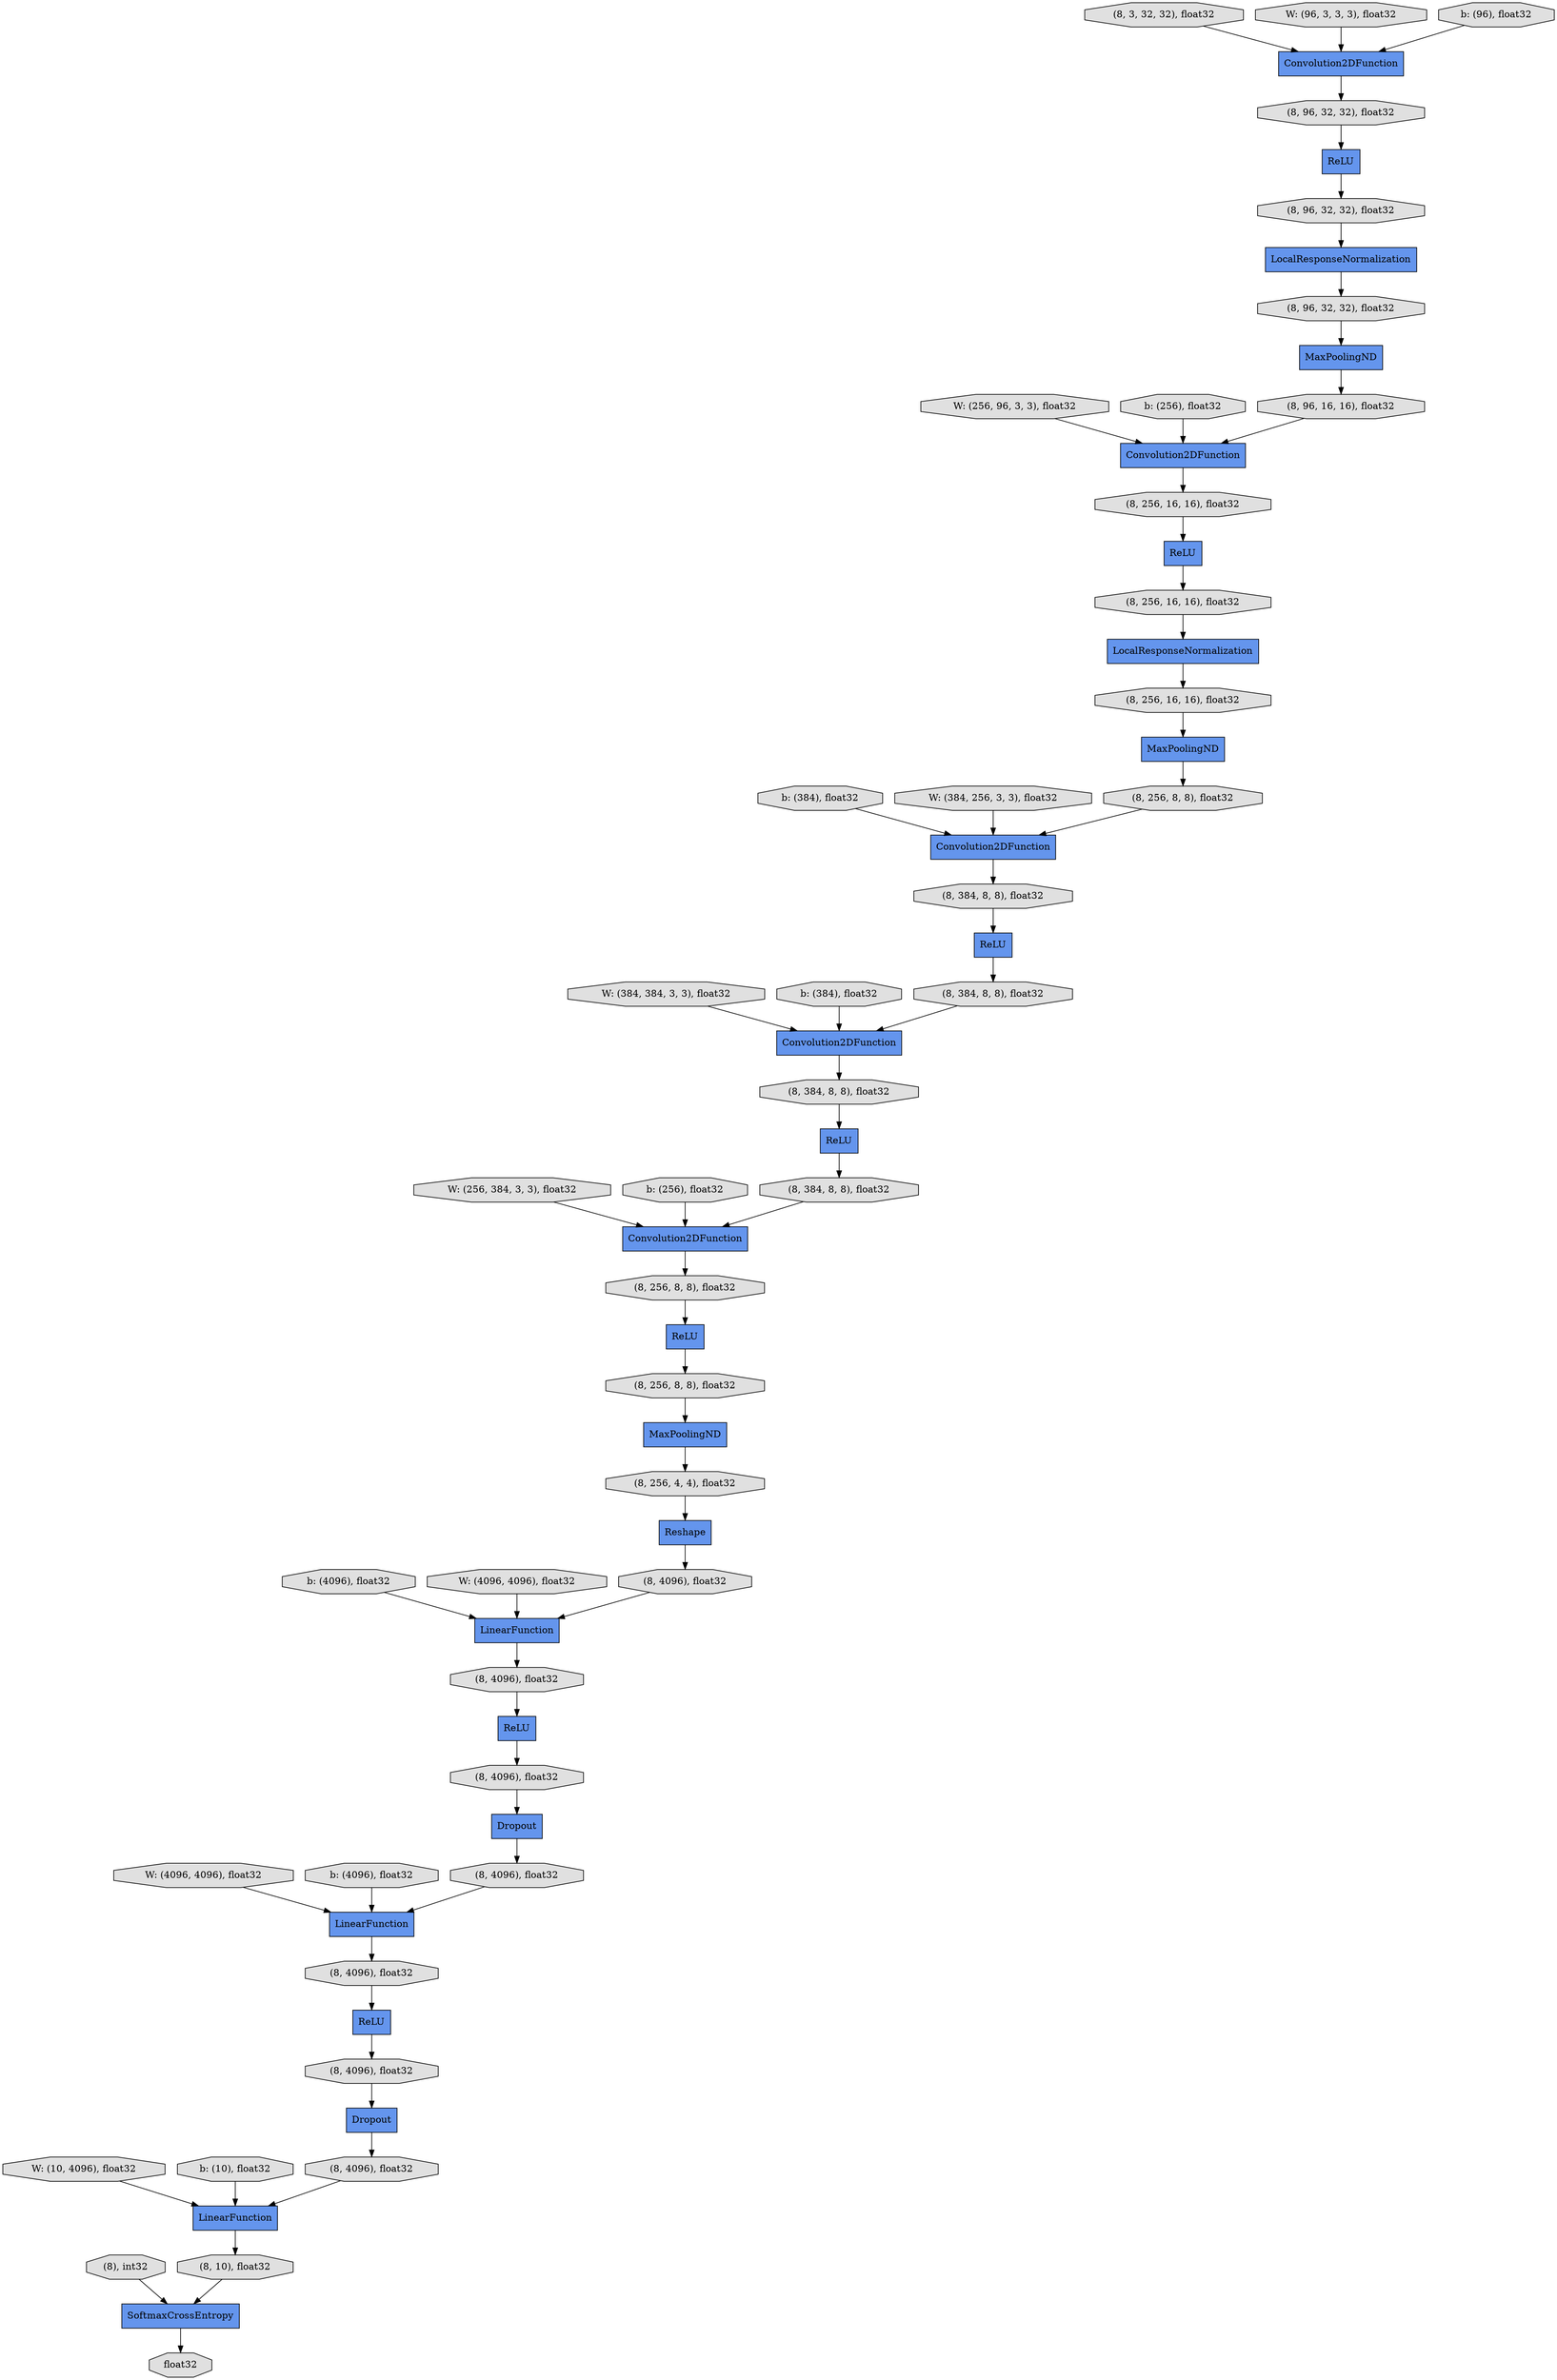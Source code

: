 digraph graphname{rankdir=TB;140608494698560 [label="(8, 96, 32, 32), float32",shape="octagon",fillcolor="#E0E0E0",style="filled"];140608494700624 [label="Reshape",shape="record",fillcolor="#6495ED",style="filled"];140608494739568 [label="(8, 4096), float32",shape="octagon",fillcolor="#E0E0E0",style="filled"];140608494590080 [label="ReLU",shape="record",fillcolor="#6495ED",style="filled"];140608494698656 [label="(8, 96, 16, 16), float32",shape="octagon",fillcolor="#E0E0E0",style="filled"];140608494700720 [label="(8, 256, 8, 8), float32",shape="octagon",fillcolor="#E0E0E0",style="filled"];140608494698704 [label="(8, 256, 16, 16), float32",shape="octagon",fillcolor="#E0E0E0",style="filled"];140608494739712 [label="(8), int32",shape="octagon",fillcolor="#E0E0E0",style="filled"];140608494864752 [label="b: (384), float32",shape="octagon",fillcolor="#E0E0E0",style="filled"];140608494700960 [label="(8, 256, 4, 4), float32",shape="octagon",fillcolor="#E0E0E0",style="filled"];140608494739904 [label="(8, 10), float32",shape="octagon",fillcolor="#E0E0E0",style="filled"];140608494698944 [label="(8, 256, 16, 16), float32",shape="octagon",fillcolor="#E0E0E0",style="filled"];140608494698992 [label="(8, 256, 16, 16), float32",shape="octagon",fillcolor="#E0E0E0",style="filled"];140608494701056 [label="ReLU",shape="record",fillcolor="#6495ED",style="filled"];140608494591952 [label="(8, 96, 32, 32), float32",shape="octagon",fillcolor="#E0E0E0",style="filled"];140608494740000 [label="float32",shape="octagon",fillcolor="#E0E0E0",style="filled"];140608494701104 [label="LinearFunction",shape="record",fillcolor="#6495ED",style="filled"];140608494865040 [label="W: (384, 384, 3, 3), float32",shape="octagon",fillcolor="#E0E0E0",style="filled"];140608494588592 [label="LocalResponseNormalization",shape="record",fillcolor="#6495ED",style="filled"];140608495459008 [label="b: (4096), float32",shape="octagon",fillcolor="#E0E0E0",style="filled"];140608494588640 [label="SoftmaxCrossEntropy",shape="record",fillcolor="#6495ED",style="filled"];140608494701296 [label="(8, 4096), float32",shape="octagon",fillcolor="#E0E0E0",style="filled"];140608494699280 [label="(8, 256, 8, 8), float32",shape="octagon",fillcolor="#E0E0E0",style="filled"];140608494588688 [label="(8, 3, 32, 32), float32",shape="octagon",fillcolor="#E0E0E0",style="filled"];140608494863168 [label="W: (96, 3, 3, 3), float32",shape="octagon",fillcolor="#E0E0E0",style="filled"];140608494699376 [label="ReLU",shape="record",fillcolor="#6495ED",style="filled"];140608494701488 [label="Dropout",shape="record",fillcolor="#6495ED",style="filled"];140608494701536 [label="(8, 4096), float32",shape="octagon",fillcolor="#E0E0E0",style="filled"];140608494864368 [label="W: (384, 256, 3, 3), float32",shape="octagon",fillcolor="#E0E0E0",style="filled"];140608494699520 [label="(8, 384, 8, 8), float32",shape="octagon",fillcolor="#E0E0E0",style="filled"];140608494701584 [label="LinearFunction",shape="record",fillcolor="#6495ED",style="filled"];140608494865424 [label="b: (384), float32",shape="octagon",fillcolor="#E0E0E0",style="filled"];140608494699568 [label="Convolution2DFunction",shape="record",fillcolor="#6495ED",style="filled"];140608494701632 [label="(8, 4096), float32",shape="octagon",fillcolor="#E0E0E0",style="filled"];140608494863456 [label="b: (96), float32",shape="octagon",fillcolor="#E0E0E0",style="filled"];140608494699664 [label="ReLU",shape="record",fillcolor="#6495ED",style="filled"];140608494591136 [label="Convolution2DFunction",shape="record",fillcolor="#6495ED",style="filled"];140607828958416 [label="W: (10, 4096), float32",shape="octagon",fillcolor="#E0E0E0",style="filled"];140608494699760 [label="(8, 384, 8, 8), float32",shape="octagon",fillcolor="#E0E0E0",style="filled"];140608494865712 [label="W: (256, 384, 3, 3), float32",shape="octagon",fillcolor="#E0E0E0",style="filled"];140608494701920 [label="(8, 4096), float32",shape="octagon",fillcolor="#E0E0E0",style="filled"];140607828178352 [label="b: (10), float32",shape="octagon",fillcolor="#E0E0E0",style="filled"];140608494863792 [label="W: (256, 96, 3, 3), float32",shape="octagon",fillcolor="#E0E0E0",style="filled"];140608494700000 [label="(8, 384, 8, 8), float32",shape="octagon",fillcolor="#E0E0E0",style="filled"];140608494700048 [label="Convolution2DFunction",shape="record",fillcolor="#6495ED",style="filled"];140608513795648 [label="W: (4096, 4096), float32",shape="octagon",fillcolor="#E0E0E0",style="filled"];140608494591568 [label="ReLU",shape="record",fillcolor="#6495ED",style="filled"];140608494700144 [label="ReLU",shape="record",fillcolor="#6495ED",style="filled"];140608494702208 [label="Dropout",shape="record",fillcolor="#6495ED",style="filled"];140608494591616 [label="Convolution2DFunction",shape="record",fillcolor="#6495ED",style="filled"];140608494702256 [label="(8, 4096), float32",shape="octagon",fillcolor="#E0E0E0",style="filled"];140608494591664 [label="Convolution2DFunction",shape="record",fillcolor="#6495ED",style="filled"];140608494700240 [label="(8, 384, 8, 8), float32",shape="octagon",fillcolor="#E0E0E0",style="filled"];140608494702304 [label="LinearFunction",shape="record",fillcolor="#6495ED",style="filled"];140608494866144 [label="b: (256), float32",shape="octagon",fillcolor="#E0E0E0",style="filled"];140608514852608 [label="b: (4096), float32",shape="octagon",fillcolor="#E0E0E0",style="filled"];140608494702352 [label="(8, 4096), float32",shape="octagon",fillcolor="#E0E0E0",style="filled"];140608494591712 [label="ReLU",shape="record",fillcolor="#6495ED",style="filled"];140608494864128 [label="b: (256), float32",shape="octagon",fillcolor="#E0E0E0",style="filled"];140608494591808 [label="LocalResponseNormalization",shape="record",fillcolor="#6495ED",style="filled"];140608494591760 [label="(8, 96, 32, 32), float32",shape="octagon",fillcolor="#E0E0E0",style="filled"];140608494591856 [label="MaxPoolingND",shape="record",fillcolor="#6495ED",style="filled"];140608494591904 [label="MaxPoolingND",shape="record",fillcolor="#6495ED",style="filled"];140608494700480 [label="(8, 256, 8, 8), float32",shape="octagon",fillcolor="#E0E0E0",style="filled"];140608494866384 [label="W: (4096, 4096), float32",shape="octagon",fillcolor="#E0E0E0",style="filled"];140608494700528 [label="MaxPoolingND",shape="record",fillcolor="#6495ED",style="filled"];140608494864128 -> 140608494591616;140608494863456 -> 140608494591136;140608494866384 -> 140608494701104;140608494739712 -> 140608494588640;140608494591952 -> 140608494591808;140607828178352 -> 140608494702304;140608494863168 -> 140608494591136;140608494701296 -> 140608494701104;140608494699760 -> 140608494699568;140608494700000 -> 140608494699376;140608494591712 -> 140608494698944;140608494702208 -> 140608494739568;140608494700720 -> 140608494700528;140608494699280 -> 140608494591664;140608494700624 -> 140608494701296;140608495459008 -> 140608494701104;140608494864368 -> 140608494591664;140608494591856 -> 140608494699280;140608494699664 -> 140608494700720;140608514852608 -> 140608494701584;140608494699376 -> 140608494700240;140608494701056 -> 140608494702352;140608494701584 -> 140608494702256;140608494588640 -> 140608494740000;140608494590080 -> 140608494591952;140608494700048 -> 140608494700480;140607828958416 -> 140608494702304;140608494591136 -> 140608494591760;140608494864752 -> 140608494591664;140608494591808 -> 140608494698560;140608494591760 -> 140608494590080;140608494700960 -> 140608494700624;140608494698992 -> 140608494591856;140608494702352 -> 140608494702208;140608494588688 -> 140608494591136;140608494701920 -> 140608494701584;140608494591568 -> 140608494699760;140608494739904 -> 140608494588640;140608494702304 -> 140608494739904;140608494866144 -> 140608494700048;140608494699520 -> 140608494591568;140608494591904 -> 140608494698656;140608494698704 -> 140608494591712;140608494700480 -> 140608494699664;140608494865712 -> 140608494700048;140608494739568 -> 140608494702304;140608494700528 -> 140608494700960;140608494865040 -> 140608494699568;140608494591616 -> 140608494698704;140608494863792 -> 140608494591616;140608494701632 -> 140608494701488;140608494700240 -> 140608494700048;140608494701104 -> 140608494701536;140608494698560 -> 140608494591904;140608494699568 -> 140608494700000;140608494591664 -> 140608494699520;140608494702256 -> 140608494701056;140608494701536 -> 140608494700144;140608494698944 -> 140608494588592;140608494700144 -> 140608494701632;140608494865424 -> 140608494699568;140608494588592 -> 140608494698992;140608513795648 -> 140608494701584;140608494701488 -> 140608494701920;140608494698656 -> 140608494591616;}